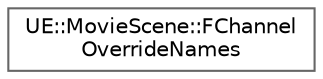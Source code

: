 digraph "Graphical Class Hierarchy"
{
 // INTERACTIVE_SVG=YES
 // LATEX_PDF_SIZE
  bgcolor="transparent";
  edge [fontname=Helvetica,fontsize=10,labelfontname=Helvetica,labelfontsize=10];
  node [fontname=Helvetica,fontsize=10,shape=box,height=0.2,width=0.4];
  rankdir="LR";
  Node0 [id="Node000000",label="UE::MovieScene::FChannel\lOverrideNames",height=0.2,width=0.4,color="grey40", fillcolor="white", style="filled",URL="$d4/dd9/structUE_1_1MovieScene_1_1FChannelOverrideNames.html",tooltip="Utility class to convert channel names to indices."];
}

